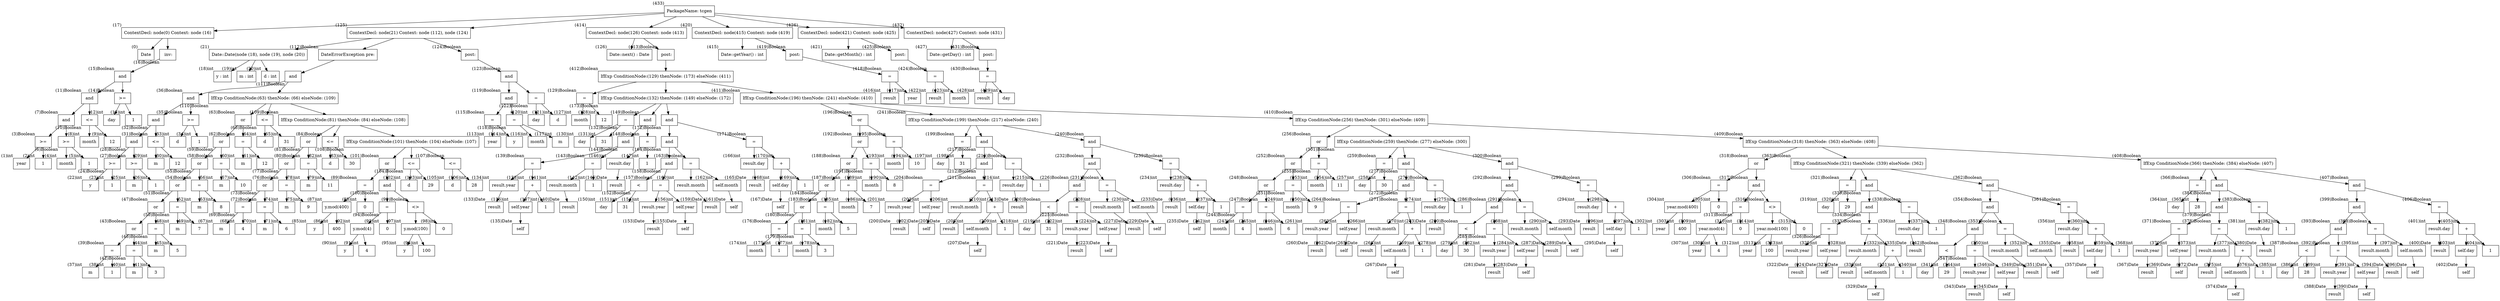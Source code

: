 digraph AST {
  node [shape=box];
  n433 [label="PackageName: tcgen", xlabel="(433)"];
  n433 -> n17;
  n433 -> n125;
  n433 -> n414;
  n433 -> n420;
  n433 -> n426;
  n433 -> n432;
  n17 [label="ContextDecl: node(0) Context: node (16)", xlabel="(17)"];
  n17 -> n0;
  n17 -> n16;
  n125 [label="ContextDecl: node(21) Context: node (112), node (124)", xlabel="(125)"];
  n125 -> n21;
  n125 -> n112;
  n125 -> n124;
  n414 [label="ContextDecl: node(126) Context: node (413)", xlabel="(414)"];
  n414 -> n126;
  n414 -> n413;
  n420 [label="ContextDecl: node(415) Context: node (419)", xlabel="(420)"];
  n420 -> n415;
  n420 -> n419;
  n426 [label="ContextDecl: node(421) Context: node (425)", xlabel="(426)"];
  n426 -> n421;
  n426 -> n425;
  n432 [label="ContextDecl: node(427) Context: node (431)", xlabel="(432)"];
  n432 -> n427;
  n432 -> n431;
  n0 [label="Date", xlabel="(0)"];
  n16 [label=" inv:", xlabel="(16)Boolean"];
  n16 -> n15;
  n21 [label="Date::Date(node (18), node (19), node (20))", xlabel="(21)"];
  n21 -> n18;
  n21 -> n19;
  n21 -> n20;
  n112 [label="DateErrorException pre:", xlabel="(112)Boolean"];
  n112 -> n111;
  n124 [label=" post:", xlabel="(124)Boolean"];
  n124 -> n123;
  n126 [label="Date::next() : Date", xlabel="(126)"];
  n413 [label=" post:", xlabel="(413)Boolean"];
  n413 -> n412;
  n415 [label="Date::getYear() : int", xlabel="(415)"];
  n419 [label=" post:", xlabel="(419)Boolean"];
  n419 -> n418;
  n421 [label="Date::getMonth() : int", xlabel="(421)"];
  n425 [label=" post:", xlabel="(425)Boolean"];
  n425 -> n424;
  n427 [label="Date::getDay() : int", xlabel="(427)"];
  n431 [label=" post:", xlabel="(431)Boolean"];
  n431 -> n430;
  n15 [label="and", xlabel="(15)Boolean"];
  n15 -> n11;
  n15 -> n14;
  n18 [label="y : int", xlabel="(18)int"];
  n19 [label="m : int", xlabel="(19)int"];
  n20 [label="d : int", xlabel="(20)int"];
  n111 [label="and", xlabel="(111)Boolean"];
  n111 -> n36;
  n111 -> n110;
  n123 [label="and", xlabel="(123)Boolean"];
  n123 -> n119;
  n123 -> n122;
  n412 [label="IfExp ConditionNode:(129) thenNode: (173) elseNode: (411)", xlabel="(412)Boolean"];
  n412 -> n129;
  n412 -> n173;
  n412 -> n411;
  n418 [label="=", xlabel="(418)Boolean"];
  n418 -> n416;
  n418 -> n417;
  n424 [label="=", xlabel="(424)Boolean"];
  n424 -> n422;
  n424 -> n423;
  n430 [label="=", xlabel="(430)Boolean"];
  n430 -> n428;
  n430 -> n429;
  n11 [label="and", xlabel="(11)Boolean"];
  n11 -> n7;
  n11 -> n10;
  n14 [label=">=", xlabel="(14)Boolean"];
  n14 -> n12;
  n14 -> n13;
  n36 [label="and", xlabel="(36)Boolean"];
  n36 -> n32;
  n36 -> n35;
  n110 [label="IfExp ConditionNode:(63) thenNode: (66) elseNode: (109)", xlabel="(110)Boolean"];
  n110 -> n63;
  n110 -> n66;
  n110 -> n109;
  n119 [label="and", xlabel="(119)Boolean"];
  n119 -> n115;
  n119 -> n118;
  n122 [label="=", xlabel="(122)Boolean"];
  n122 -> n120;
  n122 -> n121;
  n129 [label="=", xlabel="(129)Boolean"];
  n129 -> n127;
  n129 -> n128;
  n173 [label="IfExp ConditionNode:(132) thenNode: (149) elseNode: (172)", xlabel="(173)Boolean"];
  n173 -> n132;
  n173 -> n149;
  n173 -> n172;
  n411 [label="IfExp ConditionNode:(196) thenNode: (241) elseNode: (410)", xlabel="(411)Boolean"];
  n411 -> n196;
  n411 -> n241;
  n411 -> n410;
  n416 [label="result", xlabel="(416)int"];
  n417 [label="year", xlabel="(417)int"];
  n422 [label="result", xlabel="(422)int"];
  n423 [label="month", xlabel="(423)int"];
  n428 [label="result", xlabel="(428)int"];
  n429 [label="day", xlabel="(429)int"];
  n7 [label="and", xlabel="(7)Boolean"];
  n7 -> n3;
  n7 -> n6;
  n10 [label="<=", xlabel="(10)Boolean"];
  n10 -> n8;
  n10 -> n9;
  n12 [label="day", xlabel="(12)int"];
  n13 [label="1", xlabel="(13)int"];
  n32 [label="and", xlabel="(32)Boolean"];
  n32 -> n28;
  n32 -> n31;
  n35 [label=">=", xlabel="(35)Boolean"];
  n35 -> n33;
  n35 -> n34;
  n63 [label="or", xlabel="(63)Boolean"];
  n63 -> n59;
  n63 -> n62;
  n66 [label="<=", xlabel="(66)Boolean"];
  n66 -> n64;
  n66 -> n65;
  n109 [label="IfExp ConditionNode:(81) thenNode: (84) elseNode: (108)", xlabel="(109)Boolean"];
  n109 -> n81;
  n109 -> n84;
  n109 -> n108;
  n115 [label="=", xlabel="(115)Boolean"];
  n115 -> n113;
  n115 -> n114;
  n118 [label="=", xlabel="(118)Boolean"];
  n118 -> n116;
  n118 -> n117;
  n120 [label="day", xlabel="(120)int"];
  n121 [label="d", xlabel="(121)int"];
  n127 [label="month", xlabel="(127)int"];
  n128 [label="12", xlabel="(128)int"];
  n132 [label="=", xlabel="(132)Boolean"];
  n132 -> n130;
  n132 -> n131;
  n149 [label="and", xlabel="(149)Boolean"];
  n149 -> n144;
  n149 -> n148;
  n172 [label="and", xlabel="(172)Boolean"];
  n172 -> n164;
  n172 -> n171;
  n196 [label="or", xlabel="(196)Boolean"];
  n196 -> n192;
  n196 -> n195;
  n241 [label="IfExp ConditionNode:(199) thenNode: (217) elseNode: (240)", xlabel="(241)Boolean"];
  n241 -> n199;
  n241 -> n217;
  n241 -> n240;
  n410 [label="IfExp ConditionNode:(256) thenNode: (301) elseNode: (409)", xlabel="(410)Boolean"];
  n410 -> n256;
  n410 -> n301;
  n410 -> n409;
  n3 [label=">=", xlabel="(3)Boolean"];
  n3 -> n1;
  n3 -> n2;
  n6 [label=">=", xlabel="(6)Boolean"];
  n6 -> n4;
  n6 -> n5;
  n8 [label="month", xlabel="(8)int"];
  n9 [label="12", xlabel="(9)int"];
  n28 [label="and", xlabel="(28)Boolean"];
  n28 -> n24;
  n28 -> n27;
  n31 [label="<=", xlabel="(31)Boolean"];
  n31 -> n29;
  n31 -> n30;
  n33 [label="d", xlabel="(33)int"];
  n34 [label="1", xlabel="(34)int"];
  n59 [label="or", xlabel="(59)Boolean"];
  n59 -> n55;
  n59 -> n58;
  n62 [label="=", xlabel="(62)Boolean"];
  n62 -> n60;
  n62 -> n61;
  n64 [label="d", xlabel="(64)int"];
  n65 [label="31", xlabel="(65)int"];
  n81 [label="or", xlabel="(81)Boolean"];
  n81 -> n77;
  n81 -> n80;
  n84 [label="<=", xlabel="(84)Boolean"];
  n84 -> n82;
  n84 -> n83;
  n108 [label="IfExp ConditionNode:(101) thenNode: (104) elseNode: (107)", xlabel="(108)Boolean"];
  n108 -> n101;
  n108 -> n104;
  n108 -> n107;
  n113 [label="year", xlabel="(113)int"];
  n114 [label="y", xlabel="(114)int"];
  n116 [label="month", xlabel="(116)int"];
  n117 [label="m", xlabel="(117)int"];
  n130 [label="day", xlabel="(130)int"];
  n131 [label="31", xlabel="(131)int"];
  n144 [label="and", xlabel="(144)Boolean"];
  n144 -> n139;
  n144 -> n143;
  n148 [label="=", xlabel="(148)Boolean"];
  n148 -> n146;
  n148 -> n147;
  n164 [label="and", xlabel="(164)Boolean"];
  n164 -> n158;
  n164 -> n163;
  n171 [label="=", xlabel="(171)Boolean"];
  n171 -> n166;
  n171 -> n170;
  n192 [label="or", xlabel="(192)Boolean"];
  n192 -> n188;
  n192 -> n191;
  n195 [label="=", xlabel="(195)Boolean"];
  n195 -> n193;
  n195 -> n194;
  n199 [label="=", xlabel="(199)Boolean"];
  n199 -> n197;
  n199 -> n198;
  n217 [label="and", xlabel="(217)Boolean"];
  n217 -> n212;
  n217 -> n216;
  n240 [label="and", xlabel="(240)Boolean"];
  n240 -> n232;
  n240 -> n239;
  n256 [label="or", xlabel="(256)Boolean"];
  n256 -> n252;
  n256 -> n255;
  n301 [label="IfExp ConditionNode:(259) thenNode: (277) elseNode: (300)", xlabel="(301)Boolean"];
  n301 -> n259;
  n301 -> n277;
  n301 -> n300;
  n409 [label="IfExp ConditionNode:(318) thenNode: (363) elseNode: (408)", xlabel="(409)Boolean"];
  n409 -> n318;
  n409 -> n363;
  n409 -> n408;
  n1 [label="year", xlabel="(1)int"];
  n2 [label="1", xlabel="(2)int"];
  n4 [label="month", xlabel="(4)int"];
  n5 [label="1", xlabel="(5)int"];
  n24 [label=">=", xlabel="(24)Boolean"];
  n24 -> n22;
  n24 -> n23;
  n27 [label=">=", xlabel="(27)Boolean"];
  n27 -> n25;
  n27 -> n26;
  n29 [label="m", xlabel="(29)int"];
  n30 [label="12", xlabel="(30)int"];
  n55 [label="or", xlabel="(55)Boolean"];
  n55 -> n51;
  n55 -> n54;
  n58 [label="=", xlabel="(58)Boolean"];
  n58 -> n56;
  n58 -> n57;
  n60 [label="m", xlabel="(60)int"];
  n61 [label="12", xlabel="(61)int"];
  n77 [label="or", xlabel="(77)Boolean"];
  n77 -> n73;
  n77 -> n76;
  n80 [label="=", xlabel="(80)Boolean"];
  n80 -> n78;
  n80 -> n79;
  n82 [label="d", xlabel="(82)int"];
  n83 [label="30", xlabel="(83)int"];
  n101 [label="or", xlabel="(101)Boolean"];
  n101 -> n89;
  n101 -> n100;
  n104 [label="<=", xlabel="(104)Boolean"];
  n104 -> n102;
  n104 -> n103;
  n107 [label="<=", xlabel="(107)Boolean"];
  n107 -> n105;
  n107 -> n106;
  n139 [label="=", xlabel="(139)Boolean"];
  n139 -> n134;
  n139 -> n138;
  n143 [label="=", xlabel="(143)Boolean"];
  n143 -> n141;
  n143 -> n142;
  n146 [label="result.day", xlabel="(146)int"];
  n146 -> n145;
  n147 [label="1", xlabel="(147)int"];
  n158 [label="and", xlabel="(158)Boolean"];
  n158 -> n152;
  n158 -> n157;
  n163 [label="=", xlabel="(163)Boolean"];
  n163 -> n160;
  n163 -> n162;
  n166 [label="result.day", xlabel="(166)int"];
  n166 -> n165;
  n170 [label="+", xlabel="(170)int"];
  n170 -> n168;
  n170 -> n169;
  n188 [label="or", xlabel="(188)Boolean"];
  n188 -> n184;
  n188 -> n187;
  n191 [label="=", xlabel="(191)Boolean"];
  n191 -> n189;
  n191 -> n190;
  n193 [label="month", xlabel="(193)int"];
  n194 [label="10", xlabel="(194)int"];
  n197 [label="day", xlabel="(197)int"];
  n198 [label="31", xlabel="(198)int"];
  n212 [label="and", xlabel="(212)Boolean"];
  n212 -> n204;
  n212 -> n211;
  n216 [label="=", xlabel="(216)Boolean"];
  n216 -> n214;
  n216 -> n215;
  n232 [label="and", xlabel="(232)Boolean"];
  n232 -> n226;
  n232 -> n231;
  n239 [label="=", xlabel="(239)Boolean"];
  n239 -> n234;
  n239 -> n238;
  n252 [label="or", xlabel="(252)Boolean"];
  n252 -> n248;
  n252 -> n251;
  n255 [label="=", xlabel="(255)Boolean"];
  n255 -> n253;
  n255 -> n254;
  n259 [label="=", xlabel="(259)Boolean"];
  n259 -> n257;
  n259 -> n258;
  n277 [label="and", xlabel="(277)Boolean"];
  n277 -> n272;
  n277 -> n276;
  n300 [label="and", xlabel="(300)Boolean"];
  n300 -> n292;
  n300 -> n299;
  n318 [label="or", xlabel="(318)Boolean"];
  n318 -> n306;
  n318 -> n317;
  n363 [label="IfExp ConditionNode:(321) thenNode: (339) elseNode: (362)", xlabel="(363)Boolean"];
  n363 -> n321;
  n363 -> n339;
  n363 -> n362;
  n408 [label="IfExp ConditionNode:(366) thenNode: (384) elseNode: (407)", xlabel="(408)Boolean"];
  n408 -> n366;
  n408 -> n384;
  n408 -> n407;
  n22 [label="y", xlabel="(22)int"];
  n23 [label="1", xlabel="(23)int"];
  n25 [label="m", xlabel="(25)int"];
  n26 [label="1", xlabel="(26)int"];
  n51 [label="or", xlabel="(51)Boolean"];
  n51 -> n47;
  n51 -> n50;
  n54 [label="=", xlabel="(54)Boolean"];
  n54 -> n52;
  n54 -> n53;
  n56 [label="m", xlabel="(56)int"];
  n57 [label="10", xlabel="(57)int"];
  n73 [label="or", xlabel="(73)Boolean"];
  n73 -> n69;
  n73 -> n72;
  n76 [label="=", xlabel="(76)Boolean"];
  n76 -> n74;
  n76 -> n75;
  n78 [label="m", xlabel="(78)int"];
  n79 [label="11", xlabel="(79)int"];
  n89 [label="=", xlabel="(89)Boolean"];
  n89 -> n87;
  n89 -> n88;
  n100 [label="and", xlabel="(100)Boolean"];
  n100 -> n94;
  n100 -> n99;
  n102 [label="d", xlabel="(102)int"];
  n103 [label="29", xlabel="(103)int"];
  n105 [label="d", xlabel="(105)int"];
  n106 [label="28", xlabel="(106)int"];
  n134 [label="result.year", xlabel="(134)int"];
  n134 -> n133;
  n138 [label="+", xlabel="(138)int"];
  n138 -> n136;
  n138 -> n137;
  n141 [label="result.month", xlabel="(141)int"];
  n141 -> n140;
  n142 [label="1", xlabel="(142)int"];
  n145 [label="result", xlabel="(145)Date"];
  n152 [label="<", xlabel="(152)Boolean"];
  n152 -> n150;
  n152 -> n151;
  n157 [label="=", xlabel="(157)Boolean"];
  n157 -> n154;
  n157 -> n156;
  n160 [label="result.month", xlabel="(160)int"];
  n160 -> n159;
  n162 [label="self.month", xlabel="(162)int"];
  n162 -> n161;
  n165 [label="result", xlabel="(165)Date"];
  n168 [label="self.day", xlabel="(168)int"];
  n168 -> n167;
  n169 [label="1", xlabel="(169)int"];
  n184 [label="or", xlabel="(184)Boolean"];
  n184 -> n180;
  n184 -> n183;
  n187 [label="=", xlabel="(187)Boolean"];
  n187 -> n185;
  n187 -> n186;
  n189 [label="month", xlabel="(189)int"];
  n190 [label="8", xlabel="(190)int"];
  n204 [label="=", xlabel="(204)Boolean"];
  n204 -> n201;
  n204 -> n203;
  n211 [label="=", xlabel="(211)Boolean"];
  n211 -> n206;
  n211 -> n210;
  n214 [label="result.day", xlabel="(214)int"];
  n214 -> n213;
  n215 [label="1", xlabel="(215)int"];
  n226 [label="and", xlabel="(226)Boolean"];
  n226 -> n220;
  n226 -> n225;
  n231 [label="=", xlabel="(231)Boolean"];
  n231 -> n228;
  n231 -> n230;
  n234 [label="result.day", xlabel="(234)int"];
  n234 -> n233;
  n238 [label="+", xlabel="(238)int"];
  n238 -> n236;
  n238 -> n237;
  n248 [label="or", xlabel="(248)Boolean"];
  n248 -> n244;
  n248 -> n247;
  n251 [label="=", xlabel="(251)Boolean"];
  n251 -> n249;
  n251 -> n250;
  n253 [label="month", xlabel="(253)int"];
  n254 [label="11", xlabel="(254)int"];
  n257 [label="day", xlabel="(257)int"];
  n258 [label="30", xlabel="(258)int"];
  n272 [label="and", xlabel="(272)Boolean"];
  n272 -> n264;
  n272 -> n271;
  n276 [label="=", xlabel="(276)Boolean"];
  n276 -> n274;
  n276 -> n275;
  n292 [label="and", xlabel="(292)Boolean"];
  n292 -> n286;
  n292 -> n291;
  n299 [label="=", xlabel="(299)Boolean"];
  n299 -> n294;
  n299 -> n298;
  n306 [label="=", xlabel="(306)Boolean"];
  n306 -> n304;
  n306 -> n305;
  n317 [label="and", xlabel="(317)Boolean"];
  n317 -> n311;
  n317 -> n316;
  n321 [label="=", xlabel="(321)Boolean"];
  n321 -> n319;
  n321 -> n320;
  n339 [label="and", xlabel="(339)Boolean"];
  n339 -> n334;
  n339 -> n338;
  n362 [label="and", xlabel="(362)Boolean"];
  n362 -> n354;
  n362 -> n361;
  n366 [label="=", xlabel="(366)Boolean"];
  n366 -> n364;
  n366 -> n365;
  n384 [label="and", xlabel="(384)Boolean"];
  n384 -> n379;
  n384 -> n383;
  n407 [label="and", xlabel="(407)Boolean"];
  n407 -> n399;
  n407 -> n406;
  n47 [label="or", xlabel="(47)Boolean"];
  n47 -> n43;
  n47 -> n46;
  n50 [label="=", xlabel="(50)Boolean"];
  n50 -> n48;
  n50 -> n49;
  n52 [label="m", xlabel="(52)int"];
  n53 [label="8", xlabel="(53)int"];
  n69 [label="=", xlabel="(69)Boolean"];
  n69 -> n67;
  n69 -> n68;
  n72 [label="=", xlabel="(72)Boolean"];
  n72 -> n70;
  n72 -> n71;
  n74 [label="m", xlabel="(74)int"];
  n75 [label="9", xlabel="(75)int"];
  n87 [label="y.mod(400)", xlabel="(87)int"];
  n87 -> n85;
  n87 -> n86;
  n88 [label="0", xlabel="(88)int"];
  n94 [label="=", xlabel="(94)Boolean"];
  n94 -> n92;
  n94 -> n93;
  n99 [label="<>", xlabel="(99)Boolean"];
  n99 -> n97;
  n99 -> n98;
  n133 [label="result", xlabel="(133)Date"];
  n136 [label="self.year", xlabel="(136)int"];
  n136 -> n135;
  n137 [label="1", xlabel="(137)int"];
  n140 [label="result", xlabel="(140)Date"];
  n150 [label="day", xlabel="(150)int"];
  n151 [label="31", xlabel="(151)int"];
  n154 [label="result.year", xlabel="(154)int"];
  n154 -> n153;
  n156 [label="self.year", xlabel="(156)int"];
  n156 -> n155;
  n159 [label="result", xlabel="(159)Date"];
  n161 [label="self", xlabel="(161)Date"];
  n167 [label="self", xlabel="(167)Date"];
  n180 [label="or", xlabel="(180)Boolean"];
  n180 -> n176;
  n180 -> n179;
  n183 [label="=", xlabel="(183)Boolean"];
  n183 -> n181;
  n183 -> n182;
  n185 [label="month", xlabel="(185)int"];
  n186 [label="7", xlabel="(186)int"];
  n201 [label="result.year", xlabel="(201)int"];
  n201 -> n200;
  n203 [label="self.year", xlabel="(203)int"];
  n203 -> n202;
  n206 [label="result.month", xlabel="(206)int"];
  n206 -> n205;
  n210 [label="+", xlabel="(210)int"];
  n210 -> n208;
  n210 -> n209;
  n213 [label="result", xlabel="(213)Date"];
  n220 [label="<", xlabel="(220)Boolean"];
  n220 -> n218;
  n220 -> n219;
  n225 [label="=", xlabel="(225)Boolean"];
  n225 -> n222;
  n225 -> n224;
  n228 [label="result.month", xlabel="(228)int"];
  n228 -> n227;
  n230 [label="self.month", xlabel="(230)int"];
  n230 -> n229;
  n233 [label="result", xlabel="(233)Date"];
  n236 [label="self.day", xlabel="(236)int"];
  n236 -> n235;
  n237 [label="1", xlabel="(237)int"];
  n244 [label="=", xlabel="(244)Boolean"];
  n244 -> n242;
  n244 -> n243;
  n247 [label="=", xlabel="(247)Boolean"];
  n247 -> n245;
  n247 -> n246;
  n249 [label="month", xlabel="(249)int"];
  n250 [label="9", xlabel="(250)int"];
  n264 [label="=", xlabel="(264)Boolean"];
  n264 -> n261;
  n264 -> n263;
  n271 [label="=", xlabel="(271)Boolean"];
  n271 -> n266;
  n271 -> n270;
  n274 [label="result.day", xlabel="(274)int"];
  n274 -> n273;
  n275 [label="1", xlabel="(275)int"];
  n286 [label="and", xlabel="(286)Boolean"];
  n286 -> n280;
  n286 -> n285;
  n291 [label="=", xlabel="(291)Boolean"];
  n291 -> n288;
  n291 -> n290;
  n294 [label="result.day", xlabel="(294)int"];
  n294 -> n293;
  n298 [label="+", xlabel="(298)int"];
  n298 -> n296;
  n298 -> n297;
  n304 [label="year.mod(400)", xlabel="(304)int"];
  n304 -> n302;
  n304 -> n303;
  n305 [label="0", xlabel="(305)int"];
  n311 [label="=", xlabel="(311)Boolean"];
  n311 -> n309;
  n311 -> n310;
  n316 [label="<>", xlabel="(316)Boolean"];
  n316 -> n314;
  n316 -> n315;
  n319 [label="day", xlabel="(319)int"];
  n320 [label="29", xlabel="(320)int"];
  n334 [label="and", xlabel="(334)Boolean"];
  n334 -> n326;
  n334 -> n333;
  n338 [label="=", xlabel="(338)Boolean"];
  n338 -> n336;
  n338 -> n337;
  n354 [label="and", xlabel="(354)Boolean"];
  n354 -> n348;
  n354 -> n353;
  n361 [label="=", xlabel="(361)Boolean"];
  n361 -> n356;
  n361 -> n360;
  n364 [label="day", xlabel="(364)int"];
  n365 [label="28", xlabel="(365)int"];
  n379 [label="and", xlabel="(379)Boolean"];
  n379 -> n371;
  n379 -> n378;
  n383 [label="=", xlabel="(383)Boolean"];
  n383 -> n381;
  n383 -> n382;
  n399 [label="and", xlabel="(399)Boolean"];
  n399 -> n393;
  n399 -> n398;
  n406 [label="=", xlabel="(406)Boolean"];
  n406 -> n401;
  n406 -> n405;
  n43 [label="or", xlabel="(43)Boolean"];
  n43 -> n39;
  n43 -> n42;
  n46 [label="=", xlabel="(46)Boolean"];
  n46 -> n44;
  n46 -> n45;
  n48 [label="m", xlabel="(48)int"];
  n49 [label="7", xlabel="(49)int"];
  n67 [label="m", xlabel="(67)int"];
  n68 [label="4", xlabel="(68)int"];
  n70 [label="m", xlabel="(70)int"];
  n71 [label="6", xlabel="(71)int"];
  n85 [label="y", xlabel="(85)int"];
  n86 [label="400", xlabel="(86)int"];
  n92 [label="y.mod(4)", xlabel="(92)int"];
  n92 -> n90;
  n92 -> n91;
  n93 [label="0", xlabel="(93)int"];
  n97 [label="y.mod(100)", xlabel="(97)int"];
  n97 -> n95;
  n97 -> n96;
  n98 [label="0", xlabel="(98)int"];
  n135 [label="self", xlabel="(135)Date"];
  n153 [label="result", xlabel="(153)Date"];
  n155 [label="self", xlabel="(155)Date"];
  n176 [label="=", xlabel="(176)Boolean"];
  n176 -> n174;
  n176 -> n175;
  n179 [label="=", xlabel="(179)Boolean"];
  n179 -> n177;
  n179 -> n178;
  n181 [label="month", xlabel="(181)int"];
  n182 [label="5", xlabel="(182)int"];
  n200 [label="result", xlabel="(200)Date"];
  n202 [label="self", xlabel="(202)Date"];
  n205 [label="result", xlabel="(205)Date"];
  n208 [label="self.month", xlabel="(208)int"];
  n208 -> n207;
  n209 [label="1", xlabel="(209)int"];
  n218 [label="day", xlabel="(218)int"];
  n219 [label="31", xlabel="(219)int"];
  n222 [label="result.year", xlabel="(222)int"];
  n222 -> n221;
  n224 [label="self.year", xlabel="(224)int"];
  n224 -> n223;
  n227 [label="result", xlabel="(227)Date"];
  n229 [label="self", xlabel="(229)Date"];
  n235 [label="self", xlabel="(235)Date"];
  n242 [label="month", xlabel="(242)int"];
  n243 [label="4", xlabel="(243)int"];
  n245 [label="month", xlabel="(245)int"];
  n246 [label="6", xlabel="(246)int"];
  n261 [label="result.year", xlabel="(261)int"];
  n261 -> n260;
  n263 [label="self.year", xlabel="(263)int"];
  n263 -> n262;
  n266 [label="result.month", xlabel="(266)int"];
  n266 -> n265;
  n270 [label="+", xlabel="(270)int"];
  n270 -> n268;
  n270 -> n269;
  n273 [label="result", xlabel="(273)Date"];
  n280 [label="<", xlabel="(280)Boolean"];
  n280 -> n278;
  n280 -> n279;
  n285 [label="=", xlabel="(285)Boolean"];
  n285 -> n282;
  n285 -> n284;
  n288 [label="result.month", xlabel="(288)int"];
  n288 -> n287;
  n290 [label="self.month", xlabel="(290)int"];
  n290 -> n289;
  n293 [label="result", xlabel="(293)Date"];
  n296 [label="self.day", xlabel="(296)int"];
  n296 -> n295;
  n297 [label="1", xlabel="(297)int"];
  n302 [label="year", xlabel="(302)int"];
  n303 [label="400", xlabel="(303)int"];
  n309 [label="year.mod(4)", xlabel="(309)int"];
  n309 -> n307;
  n309 -> n308;
  n310 [label="0", xlabel="(310)int"];
  n314 [label="year.mod(100)", xlabel="(314)int"];
  n314 -> n312;
  n314 -> n313;
  n315 [label="0", xlabel="(315)int"];
  n326 [label="=", xlabel="(326)Boolean"];
  n326 -> n323;
  n326 -> n325;
  n333 [label="=", xlabel="(333)Boolean"];
  n333 -> n328;
  n333 -> n332;
  n336 [label="result.day", xlabel="(336)int"];
  n336 -> n335;
  n337 [label="1", xlabel="(337)int"];
  n348 [label="and", xlabel="(348)Boolean"];
  n348 -> n342;
  n348 -> n347;
  n353 [label="=", xlabel="(353)Boolean"];
  n353 -> n350;
  n353 -> n352;
  n356 [label="result.day", xlabel="(356)int"];
  n356 -> n355;
  n360 [label="+", xlabel="(360)int"];
  n360 -> n358;
  n360 -> n359;
  n371 [label="=", xlabel="(371)Boolean"];
  n371 -> n368;
  n371 -> n370;
  n378 [label="=", xlabel="(378)Boolean"];
  n378 -> n373;
  n378 -> n377;
  n381 [label="result.day", xlabel="(381)int"];
  n381 -> n380;
  n382 [label="1", xlabel="(382)int"];
  n393 [label="and", xlabel="(393)Boolean"];
  n393 -> n387;
  n393 -> n392;
  n398 [label="=", xlabel="(398)Boolean"];
  n398 -> n395;
  n398 -> n397;
  n401 [label="result.day", xlabel="(401)int"];
  n401 -> n400;
  n405 [label="+", xlabel="(405)int"];
  n405 -> n403;
  n405 -> n404;
  n39 [label="=", xlabel="(39)Boolean"];
  n39 -> n37;
  n39 -> n38;
  n42 [label="=", xlabel="(42)Boolean"];
  n42 -> n40;
  n42 -> n41;
  n44 [label="m", xlabel="(44)int"];
  n45 [label="5", xlabel="(45)int"];
  n90 [label="y", xlabel="(90)int"];
  n91 [label="4", xlabel="(91)int"];
  n95 [label="y", xlabel="(95)int"];
  n96 [label="100", xlabel="(96)int"];
  n174 [label="month", xlabel="(174)int"];
  n175 [label="1", xlabel="(175)int"];
  n177 [label="month", xlabel="(177)int"];
  n178 [label="3", xlabel="(178)int"];
  n207 [label="self", xlabel="(207)Date"];
  n221 [label="result", xlabel="(221)Date"];
  n223 [label="self", xlabel="(223)Date"];
  n260 [label="result", xlabel="(260)Date"];
  n262 [label="self", xlabel="(262)Date"];
  n265 [label="result", xlabel="(265)Date"];
  n268 [label="self.month", xlabel="(268)int"];
  n268 -> n267;
  n269 [label="1", xlabel="(269)int"];
  n278 [label="day", xlabel="(278)int"];
  n279 [label="30", xlabel="(279)int"];
  n282 [label="result.year", xlabel="(282)int"];
  n282 -> n281;
  n284 [label="self.year", xlabel="(284)int"];
  n284 -> n283;
  n287 [label="result", xlabel="(287)Date"];
  n289 [label="self", xlabel="(289)Date"];
  n295 [label="self", xlabel="(295)Date"];
  n307 [label="year", xlabel="(307)int"];
  n308 [label="4", xlabel="(308)int"];
  n312 [label="year", xlabel="(312)int"];
  n313 [label="100", xlabel="(313)int"];
  n323 [label="result.year", xlabel="(323)int"];
  n323 -> n322;
  n325 [label="self.year", xlabel="(325)int"];
  n325 -> n324;
  n328 [label="result.month", xlabel="(328)int"];
  n328 -> n327;
  n332 [label="+", xlabel="(332)int"];
  n332 -> n330;
  n332 -> n331;
  n335 [label="result", xlabel="(335)Date"];
  n342 [label="<", xlabel="(342)Boolean"];
  n342 -> n340;
  n342 -> n341;
  n347 [label="=", xlabel="(347)Boolean"];
  n347 -> n344;
  n347 -> n346;
  n350 [label="result.month", xlabel="(350)int"];
  n350 -> n349;
  n352 [label="self.month", xlabel="(352)int"];
  n352 -> n351;
  n355 [label="result", xlabel="(355)Date"];
  n358 [label="self.day", xlabel="(358)int"];
  n358 -> n357;
  n359 [label="1", xlabel="(359)int"];
  n368 [label="result.year", xlabel="(368)int"];
  n368 -> n367;
  n370 [label="self.year", xlabel="(370)int"];
  n370 -> n369;
  n373 [label="result.month", xlabel="(373)int"];
  n373 -> n372;
  n377 [label="+", xlabel="(377)int"];
  n377 -> n375;
  n377 -> n376;
  n380 [label="result", xlabel="(380)Date"];
  n387 [label="<", xlabel="(387)Boolean"];
  n387 -> n385;
  n387 -> n386;
  n392 [label="=", xlabel="(392)Boolean"];
  n392 -> n389;
  n392 -> n391;
  n395 [label="result.month", xlabel="(395)int"];
  n395 -> n394;
  n397 [label="self.month", xlabel="(397)int"];
  n397 -> n396;
  n400 [label="result", xlabel="(400)Date"];
  n403 [label="self.day", xlabel="(403)int"];
  n403 -> n402;
  n404 [label="1", xlabel="(404)int"];
  n37 [label="m", xlabel="(37)int"];
  n38 [label="1", xlabel="(38)int"];
  n40 [label="m", xlabel="(40)int"];
  n41 [label="3", xlabel="(41)int"];
  n267 [label="self", xlabel="(267)Date"];
  n281 [label="result", xlabel="(281)Date"];
  n283 [label="self", xlabel="(283)Date"];
  n322 [label="result", xlabel="(322)Date"];
  n324 [label="self", xlabel="(324)Date"];
  n327 [label="result", xlabel="(327)Date"];
  n330 [label="self.month", xlabel="(330)int"];
  n330 -> n329;
  n331 [label="1", xlabel="(331)int"];
  n340 [label="day", xlabel="(340)int"];
  n341 [label="29", xlabel="(341)int"];
  n344 [label="result.year", xlabel="(344)int"];
  n344 -> n343;
  n346 [label="self.year", xlabel="(346)int"];
  n346 -> n345;
  n349 [label="result", xlabel="(349)Date"];
  n351 [label="self", xlabel="(351)Date"];
  n357 [label="self", xlabel="(357)Date"];
  n367 [label="result", xlabel="(367)Date"];
  n369 [label="self", xlabel="(369)Date"];
  n372 [label="result", xlabel="(372)Date"];
  n375 [label="self.month", xlabel="(375)int"];
  n375 -> n374;
  n376 [label="1", xlabel="(376)int"];
  n385 [label="day", xlabel="(385)int"];
  n386 [label="28", xlabel="(386)int"];
  n389 [label="result.year", xlabel="(389)int"];
  n389 -> n388;
  n391 [label="self.year", xlabel="(391)int"];
  n391 -> n390;
  n394 [label="result", xlabel="(394)Date"];
  n396 [label="self", xlabel="(396)Date"];
  n402 [label="self", xlabel="(402)Date"];
  n329 [label="self", xlabel="(329)Date"];
  n343 [label="result", xlabel="(343)Date"];
  n345 [label="self", xlabel="(345)Date"];
  n374 [label="self", xlabel="(374)Date"];
  n388 [label="result", xlabel="(388)Date"];
  n390 [label="self", xlabel="(390)Date"];
}
